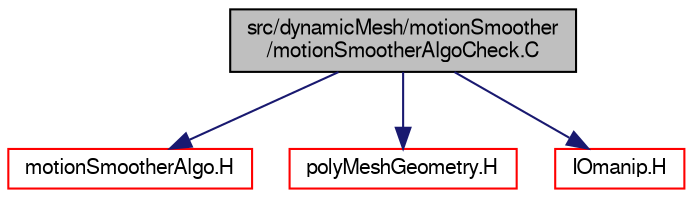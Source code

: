 digraph "src/dynamicMesh/motionSmoother/motionSmootherAlgoCheck.C"
{
  bgcolor="transparent";
  edge [fontname="FreeSans",fontsize="10",labelfontname="FreeSans",labelfontsize="10"];
  node [fontname="FreeSans",fontsize="10",shape=record];
  Node0 [label="src/dynamicMesh/motionSmoother\l/motionSmootherAlgoCheck.C",height=0.2,width=0.4,color="black", fillcolor="grey75", style="filled", fontcolor="black"];
  Node0 -> Node1 [color="midnightblue",fontsize="10",style="solid",fontname="FreeSans"];
  Node1 [label="motionSmootherAlgo.H",height=0.2,width=0.4,color="red",URL="$a00584.html"];
  Node0 -> Node284 [color="midnightblue",fontsize="10",style="solid",fontname="FreeSans"];
  Node284 [label="polyMeshGeometry.H",height=0.2,width=0.4,color="red",URL="$a00602.html"];
  Node0 -> Node285 [color="midnightblue",fontsize="10",style="solid",fontname="FreeSans"];
  Node285 [label="IOmanip.H",height=0.2,width=0.4,color="red",URL="$a09080.html",tooltip="Istream and Ostream manipulators taking arguments. "];
}
